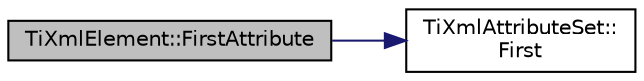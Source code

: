 digraph "TiXmlElement::FirstAttribute"
{
  edge [fontname="Helvetica",fontsize="10",labelfontname="Helvetica",labelfontsize="10"];
  node [fontname="Helvetica",fontsize="10",shape=record];
  rankdir="LR";
  Node1 [label="TiXmlElement::FirstAttribute",height=0.2,width=0.4,color="black", fillcolor="grey75", style="filled" fontcolor="black"];
  Node1 -> Node2 [color="midnightblue",fontsize="10",style="solid",fontname="Helvetica"];
  Node2 [label="TiXmlAttributeSet::\lFirst",height=0.2,width=0.4,color="black", fillcolor="white", style="filled",URL="$class_ti_xml_attribute_set.html#ae0636e88cedd4b09d61c451860f68598"];
}
